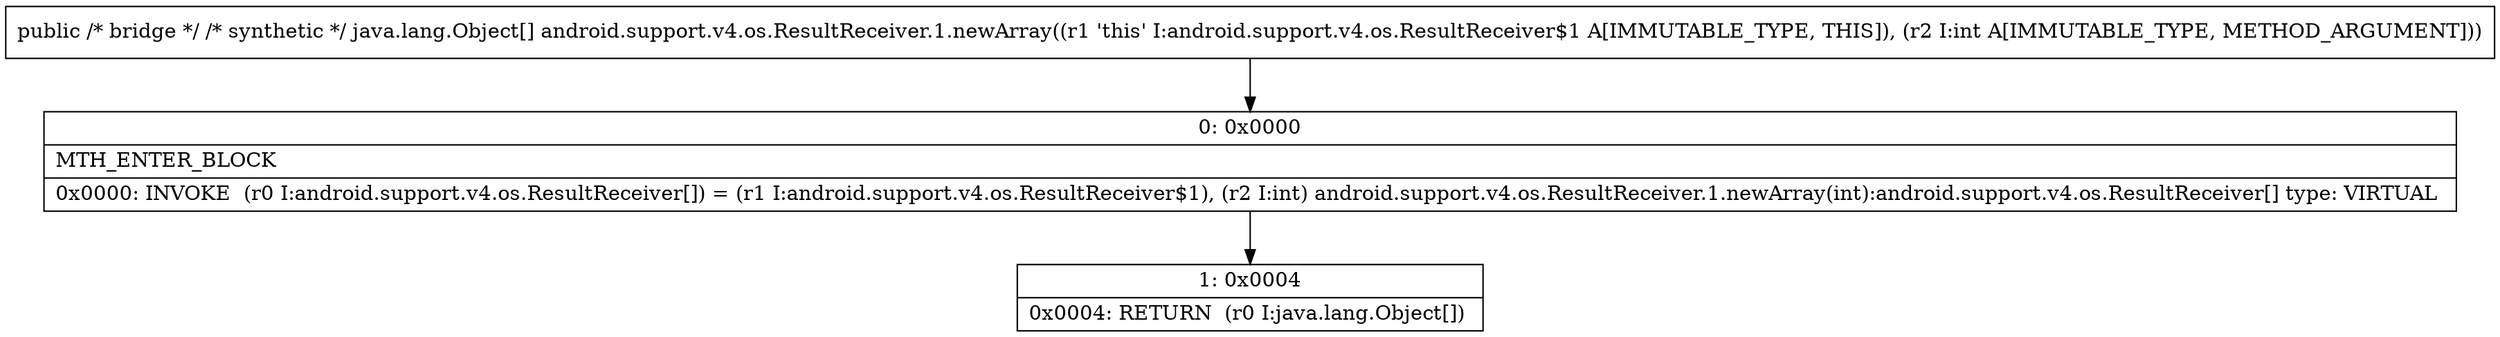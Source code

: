 digraph "CFG forandroid.support.v4.os.ResultReceiver.1.newArray(I)[Ljava\/lang\/Object;" {
Node_0 [shape=record,label="{0\:\ 0x0000|MTH_ENTER_BLOCK\l|0x0000: INVOKE  (r0 I:android.support.v4.os.ResultReceiver[]) = (r1 I:android.support.v4.os.ResultReceiver$1), (r2 I:int) android.support.v4.os.ResultReceiver.1.newArray(int):android.support.v4.os.ResultReceiver[] type: VIRTUAL \l}"];
Node_1 [shape=record,label="{1\:\ 0x0004|0x0004: RETURN  (r0 I:java.lang.Object[]) \l}"];
MethodNode[shape=record,label="{public \/* bridge *\/ \/* synthetic *\/ java.lang.Object[] android.support.v4.os.ResultReceiver.1.newArray((r1 'this' I:android.support.v4.os.ResultReceiver$1 A[IMMUTABLE_TYPE, THIS]), (r2 I:int A[IMMUTABLE_TYPE, METHOD_ARGUMENT])) }"];
MethodNode -> Node_0;
Node_0 -> Node_1;
}

